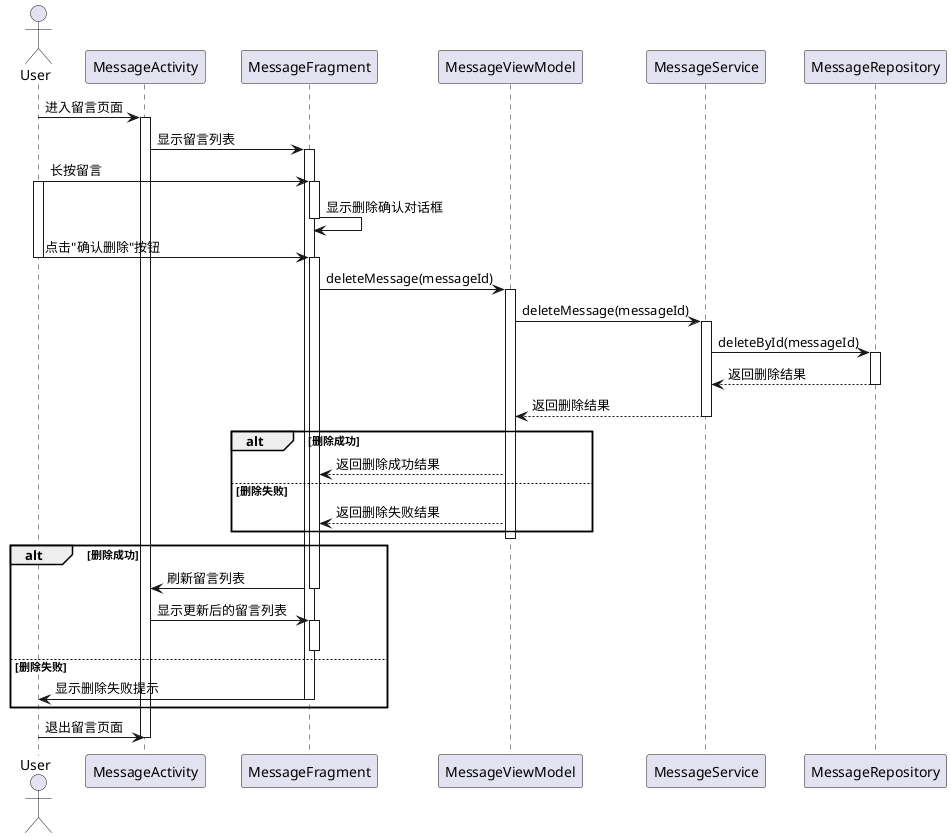 @startuml
actor User
participant MessageActivity
participant MessageFragment
participant MessageViewModel
participant MessageService
participant MessageRepository

User -> MessageActivity: 进入留言页面
activate MessageActivity

MessageActivity -> MessageFragment: 显示留言列表
activate MessageFragment

User -> MessageFragment: 长按留言
activate User
activate MessageFragment

MessageFragment -> MessageFragment: 显示删除确认对话框
deactivate MessageFragment

User -> MessageFragment: 点击"确认删除"按钮
deactivate User
activate MessageFragment

MessageFragment -> MessageViewModel: deleteMessage(messageId)
activate MessageViewModel

MessageViewModel -> MessageService: deleteMessage(messageId)
activate MessageService

MessageService -> MessageRepository: deleteById(messageId)
activate MessageRepository
MessageRepository --> MessageService: 返回删除结果
deactivate MessageRepository

MessageService --> MessageViewModel: 返回删除结果
deactivate MessageService

alt 删除成功
    MessageViewModel --> MessageFragment: 返回删除成功结果
else 删除失败
    MessageViewModel --> MessageFragment: 返回删除失败结果
end
deactivate MessageViewModel

alt 删除成功
    MessageFragment -> MessageActivity: 刷新留言列表
    deactivate MessageFragment

    MessageActivity -> MessageFragment: 显示更新后的留言列表
    activate MessageFragment
    deactivate MessageFragment
else 删除失败
    MessageFragment -> User: 显示删除失败提示
    deactivate MessageFragment
end

User -> MessageActivity: 退出留言页面
deactivate User
deactivate MessageActivity
@enduml